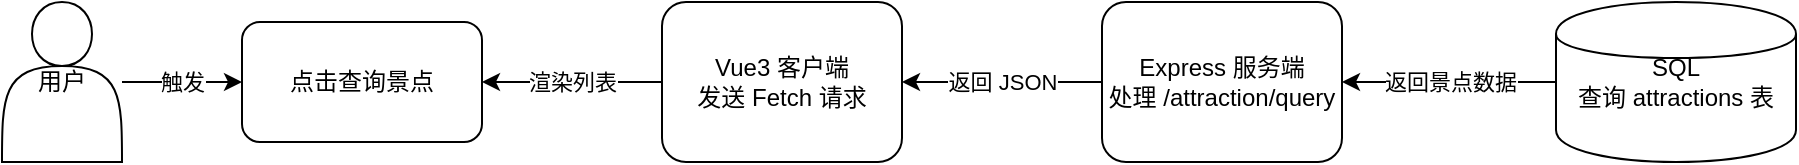 <mxfile version="26.2.12">
  <diagram id="dataflow" name="Data Flow">
    <mxGraphModel dx="1556" dy="935" grid="1" gridSize="10" guides="1" tooltips="1" connect="1" arrows="1" fold="1" page="1" pageScale="1" pageWidth="827" pageHeight="1169" math="0" shadow="0">
      <root>
        <mxCell id="0" />
        <mxCell id="1" parent="0" />
        <mxCell id="2" value="用户" style="shape=actor;whiteSpace=wrap;html=1;" parent="1" vertex="1">
          <mxGeometry x="50" y="200" width="60" height="80" as="geometry" />
        </mxCell>
        <mxCell id="3" value="点击查询景点" style="shape=rectangle;rounded=1;whiteSpace=wrap;html=1;" parent="1" vertex="1">
          <mxGeometry x="170" y="210" width="120" height="60" as="geometry" />
        </mxCell>
        <mxCell id="4" value="Vue3 客户端&lt;br&gt;发送 Fetch 请求" style="shape=rectangle;rounded=1;whiteSpace=wrap;html=1;" parent="1" vertex="1">
          <mxGeometry x="380" y="200" width="120" height="80" as="geometry" />
        </mxCell>
        <mxCell id="5" value="Express 服务端&lt;br&gt;处理 /attraction/query" style="shape=rectangle;rounded=1;whiteSpace=wrap;html=1;" parent="1" vertex="1">
          <mxGeometry x="600" y="200" width="120" height="80" as="geometry" />
        </mxCell>
        <mxCell id="6" value="SQL&lt;br&gt;查询 attractions 表" style="shape=cylinder;whiteSpace=wrap;html=1;" parent="1" vertex="1">
          <mxGeometry x="827" y="200" width="120" height="80" as="geometry" />
        </mxCell>
        <mxCell id="7" value="返回景点数据" style="edgeStyle=orthogonalEdgeStyle;rounded=0;html=1;jettySize=auto;" parent="1" source="6" target="5" edge="1">
          <mxGeometry relative="1" as="geometry" />
        </mxCell>
        <mxCell id="8" value="返回 JSON" style="edgeStyle=orthogonalEdgeStyle;rounded=0;html=1;jettySize=auto;" parent="1" source="5" target="4" edge="1">
          <mxGeometry relative="1" as="geometry" />
        </mxCell>
        <mxCell id="9" value="渲染列表" style="edgeStyle=orthogonalEdgeStyle;rounded=0;html=1;jettySize=auto;fontFamily=MiSans;" parent="1" source="4" target="3" edge="1">
          <mxGeometry relative="1" as="geometry" />
        </mxCell>
        <mxCell id="10" value="触发" style="edgeStyle=orthogonalEdgeStyle;rounded=0;html=1;jettySize=auto;" parent="1" source="2" target="3" edge="1">
          <mxGeometry relative="1" as="geometry" />
        </mxCell>
      </root>
    </mxGraphModel>
  </diagram>
</mxfile>
